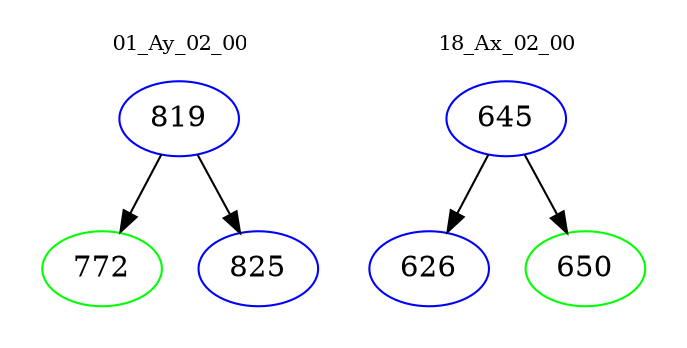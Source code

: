 digraph{
subgraph cluster_0 {
color = white
label = "01_Ay_02_00";
fontsize=10;
T0_819 [label="819", color="blue"]
T0_819 -> T0_772 [color="black"]
T0_772 [label="772", color="green"]
T0_819 -> T0_825 [color="black"]
T0_825 [label="825", color="blue"]
}
subgraph cluster_1 {
color = white
label = "18_Ax_02_00";
fontsize=10;
T1_645 [label="645", color="blue"]
T1_645 -> T1_626 [color="black"]
T1_626 [label="626", color="blue"]
T1_645 -> T1_650 [color="black"]
T1_650 [label="650", color="green"]
}
}
